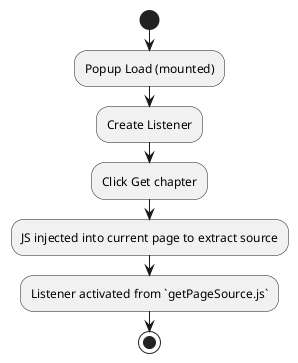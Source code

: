 @startuml
'https://plantuml.com/activity-diagram-beta

start
:Popup Load (mounted);
:Create Listener;
:Click Get chapter;
:JS injected into current page to extract source;
:Listener activated from `getPageSource.js`;

stop

@enduml
